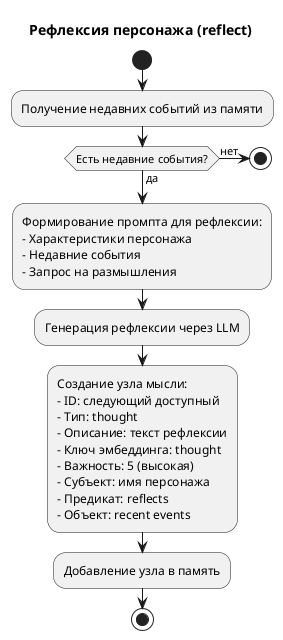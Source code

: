 @startuml

title Рефлексия персонажа (reflect)

start
:Получение недавних событий из памяти;

if (Есть недавние события?) then (нет)
    stop
else (да)
endif

:Формирование промпта для рефлексии:
- Характеристики персонажа
- Недавние события
- Запрос на размышления;

:Генерация рефлексии через LLM;

:Создание узла мысли:
- ID: следующий доступный
- Тип: thought
- Описание: текст рефлексии
- Ключ эмбеддинга: thought
- Важность: 5 (высокая)
- Субъект: имя персонажа
- Предикат: reflects
- Объект: recent events;

:Добавление узла в память;

stop

@enduml 